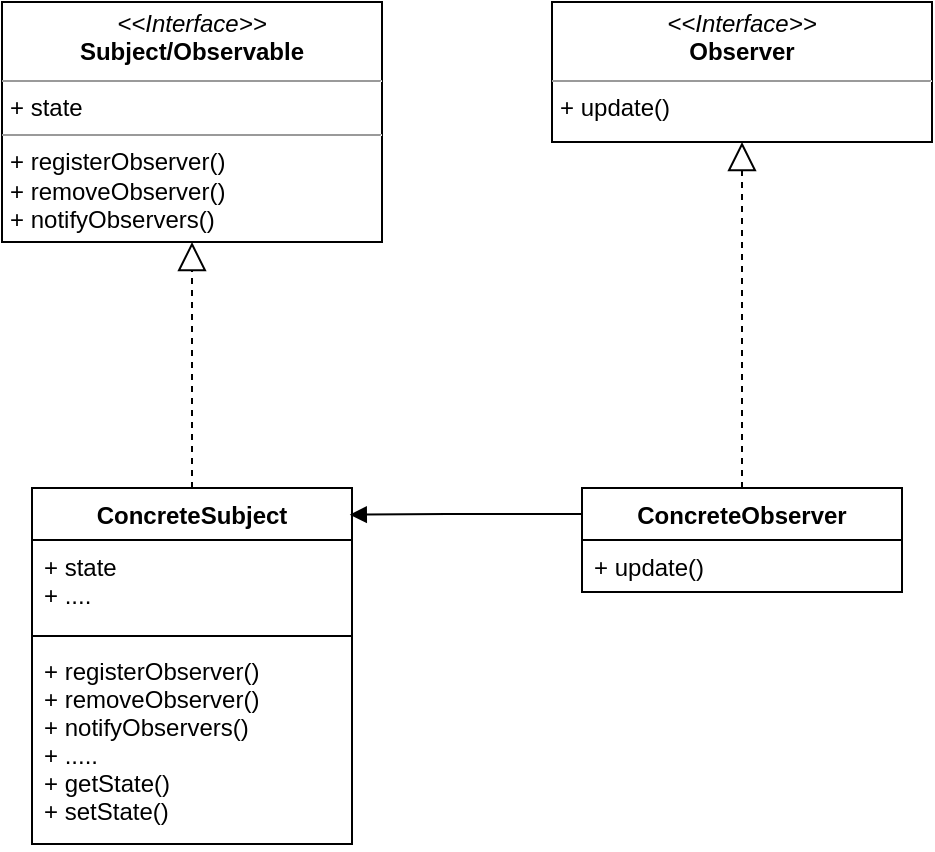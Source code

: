 <mxfile version="12.2.4" pages="1"><diagram id="R9WDSejKWeEGkjWNSjXY" name="Page-1"><mxGraphModel dx="595" dy="504" grid="1" gridSize="10" guides="1" tooltips="1" connect="1" arrows="1" fold="1" page="1" pageScale="1" pageWidth="850" pageHeight="1100" math="0" shadow="0"><root><mxCell id="0"/><mxCell id="1" parent="0"/><mxCell id="4" value="ConcreteSubject" style="swimlane;fontStyle=1;align=center;verticalAlign=top;childLayout=stackLayout;horizontal=1;startSize=26;horizontalStack=0;resizeParent=1;resizeParentMax=0;resizeLast=0;collapsible=1;marginBottom=0;" parent="1" vertex="1"><mxGeometry x="70" y="333" width="160" height="178" as="geometry"/></mxCell><mxCell id="5" value="+ state&#10;+ ...." style="text;strokeColor=none;fillColor=none;align=left;verticalAlign=top;spacingLeft=4;spacingRight=4;overflow=hidden;rotatable=0;points=[[0,0.5],[1,0.5]];portConstraint=eastwest;" parent="4" vertex="1"><mxGeometry y="26" width="160" height="44" as="geometry"/></mxCell><mxCell id="6" value="" style="line;strokeWidth=1;fillColor=none;align=left;verticalAlign=middle;spacingTop=-1;spacingLeft=3;spacingRight=3;rotatable=0;labelPosition=right;points=[];portConstraint=eastwest;" parent="4" vertex="1"><mxGeometry y="70" width="160" height="8" as="geometry"/></mxCell><mxCell id="7" value="+ registerObserver()&#10;+ removeObserver()&#10;+ notifyObservers()&#10;+ .....&#10;+ getState()&#10;+ setState()" style="text;strokeColor=none;fillColor=none;align=left;verticalAlign=top;spacingLeft=4;spacingRight=4;overflow=hidden;rotatable=0;points=[[0,0.5],[1,0.5]];portConstraint=eastwest;" parent="4" vertex="1"><mxGeometry y="78" width="160" height="100" as="geometry"/></mxCell><mxCell id="12" value="ConcreteObserver" style="swimlane;fontStyle=1;align=center;verticalAlign=top;childLayout=stackLayout;horizontal=1;startSize=26;horizontalStack=0;resizeParent=1;resizeParentMax=0;resizeLast=0;collapsible=1;marginBottom=0;" parent="1" vertex="1"><mxGeometry x="345" y="333" width="160" height="52" as="geometry"/></mxCell><mxCell id="15" value="+ update()" style="text;strokeColor=none;fillColor=none;align=left;verticalAlign=top;spacingLeft=4;spacingRight=4;overflow=hidden;rotatable=0;points=[[0,0.5],[1,0.5]];portConstraint=eastwest;" parent="12" vertex="1"><mxGeometry y="26" width="160" height="26" as="geometry"/></mxCell><mxCell id="21" value="&lt;p style=&quot;margin: 0px ; margin-top: 4px ; text-align: center&quot;&gt;&lt;i&gt;&amp;lt;&amp;lt;Interface&amp;gt;&amp;gt;&lt;/i&gt;&lt;br&gt;&lt;b&gt;Subject/Observable&lt;/b&gt;&lt;br&gt;&lt;/p&gt;&lt;hr size=&quot;1&quot;&gt;&lt;p style=&quot;margin: 0px ; margin-left: 4px&quot;&gt;+ state&lt;br&gt;&lt;/p&gt;&lt;hr size=&quot;1&quot;&gt;&lt;p style=&quot;margin: 0px ; margin-left: 4px&quot;&gt;+ registerObserver()&lt;br&gt;+ removeObserver()&lt;/p&gt;&lt;p style=&quot;margin: 0px ; margin-left: 4px&quot;&gt;+ notifyObservers()&lt;/p&gt;" style="verticalAlign=top;align=left;overflow=fill;fontSize=12;fontFamily=Helvetica;html=1;" parent="1" vertex="1"><mxGeometry x="55" y="90" width="190" height="120" as="geometry"/></mxCell><mxCell id="22" value="&lt;p style=&quot;margin: 0px ; margin-top: 4px ; text-align: center&quot;&gt;&lt;i&gt;&amp;lt;&amp;lt;Interface&amp;gt;&amp;gt;&lt;/i&gt;&lt;br&gt;&lt;b&gt;Observer&lt;/b&gt;&lt;/p&gt;&lt;hr size=&quot;1&quot;&gt;&lt;p style=&quot;margin: 0px ; margin-left: 4px&quot;&gt;&lt;span&gt;+ update()&lt;/span&gt;&lt;br&gt;&lt;/p&gt;" style="verticalAlign=top;align=left;overflow=fill;fontSize=12;fontFamily=Helvetica;html=1;" parent="1" vertex="1"><mxGeometry x="330" y="90" width="190" height="70" as="geometry"/></mxCell><mxCell id="24" value="" style="endArrow=block;dashed=1;endFill=0;endSize=12;html=1;exitX=0.5;exitY=0;exitDx=0;exitDy=0;entryX=0.5;entryY=1;entryDx=0;entryDy=0;" parent="1" source="4" target="21" edge="1"><mxGeometry width="160" relative="1" as="geometry"><mxPoint x="60" y="430" as="sourcePoint"/><mxPoint x="220" y="430" as="targetPoint"/></mxGeometry></mxCell><mxCell id="25" value="" style="endArrow=block;dashed=1;endFill=0;endSize=12;html=1;exitX=0.5;exitY=0;exitDx=0;exitDy=0;" parent="1" source="12" target="22" edge="1"><mxGeometry width="160" relative="1" as="geometry"><mxPoint x="50" y="470" as="sourcePoint"/><mxPoint x="210" y="470" as="targetPoint"/></mxGeometry></mxCell><mxCell id="26" value="" style="endArrow=block;endFill=1;html=1;edgeStyle=orthogonalEdgeStyle;align=left;verticalAlign=top;exitX=0;exitY=0.25;exitDx=0;exitDy=0;entryX=0.993;entryY=0.075;entryDx=0;entryDy=0;entryPerimeter=0;" parent="1" source="12" target="4" edge="1"><mxGeometry x="-1" relative="1" as="geometry"><mxPoint x="60" y="520" as="sourcePoint"/><mxPoint x="230" y="383" as="targetPoint"/></mxGeometry></mxCell><mxCell id="27" value="" style="resizable=0;html=1;align=left;verticalAlign=bottom;labelBackgroundColor=#ffffff;fontSize=10;" parent="26" connectable="0" vertex="1"><mxGeometry x="-1" relative="1" as="geometry"/></mxCell></root></mxGraphModel></diagram></mxfile>